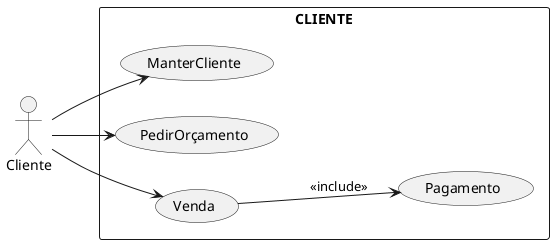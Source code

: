 @startuml
left to right direction

actor "Cliente" as Cliente

rectangle "CLIENTE"{
    usecase "ManterCliente" as UC1
    usecase "PedirOrçamento" as UC3
    usecase "Venda" as UC8
    usecase "Pagamento" as UC7
       
}
Cliente --> UC3
Cliente --> UC1
Cliente --> UC8 
UC8 --> UC7:<<include>>

@enduml